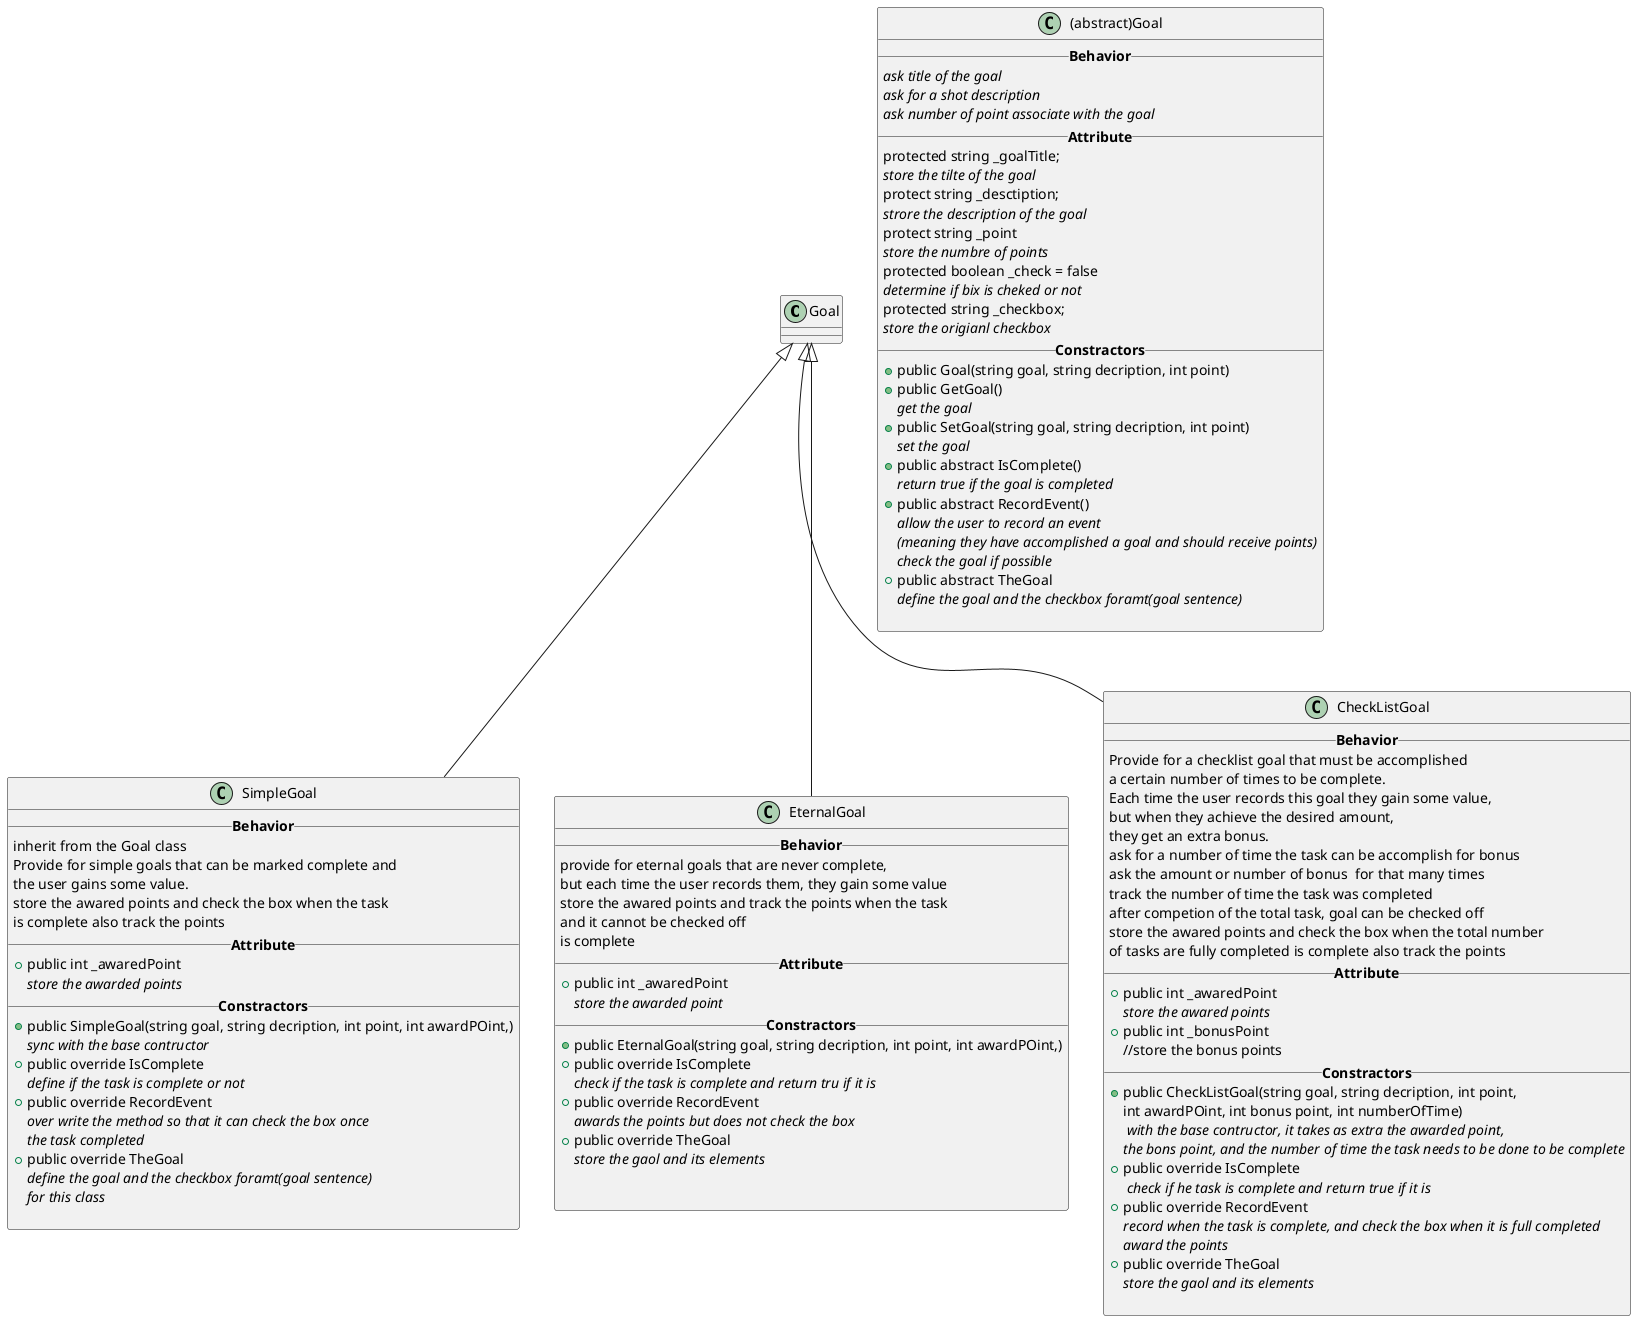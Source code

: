 @startuml EnternalQuest
Goal <|--SimpleGoal 
Goal <|--EternalGoal 
Goal <|--CheckListGoal


    class CheckListGoal
    {
        __**Behavior**__
        Provide for a checklist goal that must be accomplished 
        a certain number of times to be complete.
        Each time the user records this goal they gain some value, 
        but when they achieve the desired amount, 
        they get an extra bonus.
        ask for a number of time the task can be accomplish for bonus
        ask the amount or number of bonus  for that many times
        track the number of time the task was completed
        after competion of the total task, goal can be checked off
        store the awared points and check the box when the total number
        of tasks are fully completed is complete also track the points
        __**Attribute**__
        +public int _awaredPoint
        //store the awared points//
        +public int _bonusPoint
        //store the bonus points
        __**Constractors**__
        +public CheckListGoal(string goal, string decription, int point, 
                                    int awardPOint, int bonus point, int numberOfTime)
        // with the base contructor, it takes as extra the awarded point,//
        //the bons point, and the number of time the task needs to be done to be complete// 
        +public override IsComplete
        // check if he task is complete and return true if it is//
        +public override RecordEvent
        //record when the task is complete, and check the box when it is full completed//
        //award the points//
        +public override TheGoal
        //store the gaol and its elements//
       
    }
    class (abstract)Goal
    {
        __**Behavior**__
        //ask title of the goal//
        //ask for a shot description//
        //ask number of point associate with the goal//
        __**Attribute**__
        protected string _goalTitle;
        //store the tilte of the goal//
        protect string _desctiption;
        //strore the description of the goal//
        protect string _point
        //store the numbre of points//
        protected boolean _check = false
        //determine if bix is cheked or not// 
        protected string _checkbox;
        //store the origianl checkbox//
        __**Constractors**__
        +public Goal(string goal, string decription, int point)
        +public GetGoal()
        //get the goal//
        +public SetGoal(string goal, string decription, int point)
        //set the goal//
        +public abstract IsComplete()
        //return true if the goal is completed//
        +public abstract RecordEvent()
        //allow the user to record an event//
        //(meaning they have accomplished a goal and should receive points)//
        //check the goal if possible//
        +public abstract TheGoal
        //define the goal and the checkbox foramt(goal sentence)//
 
    }
    class SimpleGoal
    {
        __**Behavior**__
        inherit from the Goal class
        Provide for simple goals that can be marked complete and 
        the user gains some value.
        store the awared points and check the box when the task 
        is complete also track the points
        __**Attribute**__
        +public int _awaredPoint
        //store the awarded points//
        __**Constractors**__
        +public SimpleGoal(string goal, string decription, int point, int awardPOint,)
        //sync with the base contructor//
        +public override IsComplete
        //define if the task is complete or not//
        +public override RecordEvent
        //over write the method so that it can check the box once// 
        //the task completed//
        +public override TheGoal
        //define the goal and the checkbox foramt(goal sentence)//
        //for this class//
        
    }
    class EternalGoal
    {
        __**Behavior**__
        provide for eternal goals that are never complete,
        but each time the user records them, they gain some value
        store the awared points and track the points when the task 
        and it cannot be checked off
        is complete
        __**Attribute**__
        +public int _awaredPoint
        //store the awarded point//
        __**Constractors**__
        +public EternalGoal(string goal, string decription, int point, int awardPOint,)
        +public override IsComplete
        //check if the task is complete and return tru if it is//
        +public override RecordEvent
        //awards the points but does not check the box//
        +public override TheGoal
        //store the gaol and its elements//


    }

@enduml